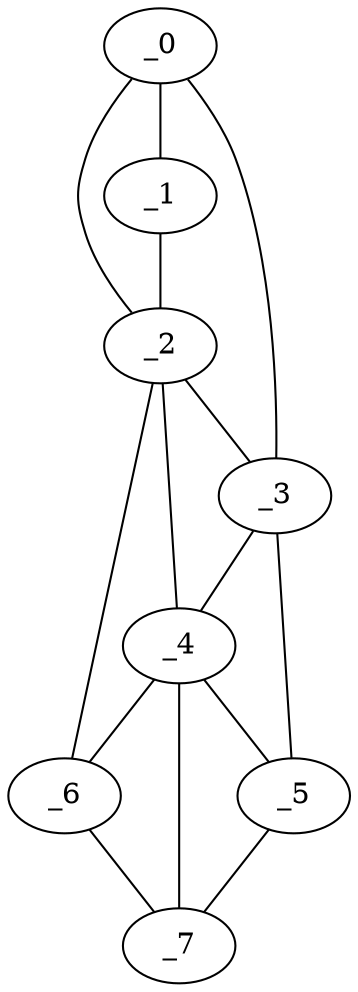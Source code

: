 graph "obj25__170.gxl" {
	_0	 [x=4,
		y=26];
	_1	 [x=5,
		y=33];
	_0 -- _1	 [valence=1];
	_2	 [x=14,
		y=33];
	_0 -- _2	 [valence=2];
	_3	 [x=110,
		y=13];
	_0 -- _3	 [valence=1];
	_1 -- _2	 [valence=1];
	_2 -- _3	 [valence=1];
	_4	 [x=115,
		y=31];
	_2 -- _4	 [valence=2];
	_6	 [x=125,
		y=33];
	_2 -- _6	 [valence=1];
	_3 -- _4	 [valence=2];
	_5	 [x=124,
		y=21];
	_3 -- _5	 [valence=1];
	_4 -- _5	 [valence=2];
	_4 -- _6	 [valence=1];
	_7	 [x=126,
		y=28];
	_4 -- _7	 [valence=2];
	_5 -- _7	 [valence=1];
	_6 -- _7	 [valence=1];
}
